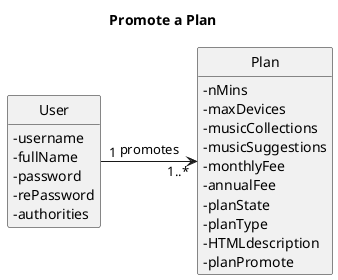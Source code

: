 @startuml
'https://plantuml.com/class-diagram
hide circle
skinparam classAttributeIconSize 0
hide methods

title Promote a Plan

class Plan{
    -nMins
    -maxDevices
    -musicCollections
    -musicSuggestions
    -monthlyFee
    -annualFee
    -planState
    -planType
    -HTMLdescription
    -planPromote
   }

class User{
    -username
    -fullName
    -password
    -rePassword
    -authorities
}

User "1" -right--> "1..*" Plan: promotes

@enduml